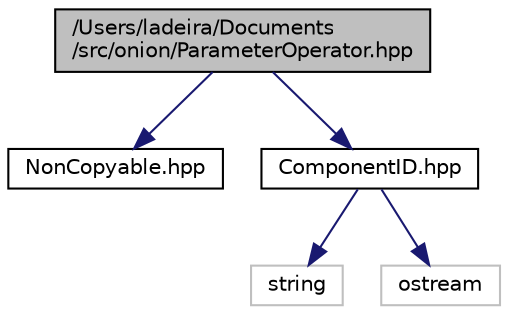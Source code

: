 digraph "/Users/ladeira/Documents/src/onion/ParameterOperator.hpp"
{
 // LATEX_PDF_SIZE
  edge [fontname="Helvetica",fontsize="10",labelfontname="Helvetica",labelfontsize="10"];
  node [fontname="Helvetica",fontsize="10",shape=record];
  Node1 [label="/Users/ladeira/Documents\l/src/onion/ParameterOperator.hpp",height=0.2,width=0.4,color="black", fillcolor="grey75", style="filled", fontcolor="black",tooltip="This header has the definition of the CreateOperator component."];
  Node1 -> Node2 [color="midnightblue",fontsize="10",style="solid",fontname="Helvetica"];
  Node2 [label="NonCopyable.hpp",height=0.2,width=0.4,color="black", fillcolor="white", style="filled",URL="$_non_copyable_8hpp.html",tooltip="Contains the declaration of the NonCopyable class."];
  Node1 -> Node3 [color="midnightblue",fontsize="10",style="solid",fontname="Helvetica"];
  Node3 [label="ComponentID.hpp",height=0.2,width=0.4,color="black", fillcolor="white", style="filled",URL="$_component_i_d_8hpp.html",tooltip=" "];
  Node3 -> Node4 [color="midnightblue",fontsize="10",style="solid",fontname="Helvetica"];
  Node4 [label="string",height=0.2,width=0.4,color="grey75", fillcolor="white", style="filled",tooltip=" "];
  Node3 -> Node5 [color="midnightblue",fontsize="10",style="solid",fontname="Helvetica"];
  Node5 [label="ostream",height=0.2,width=0.4,color="grey75", fillcolor="white", style="filled",tooltip=" "];
}
